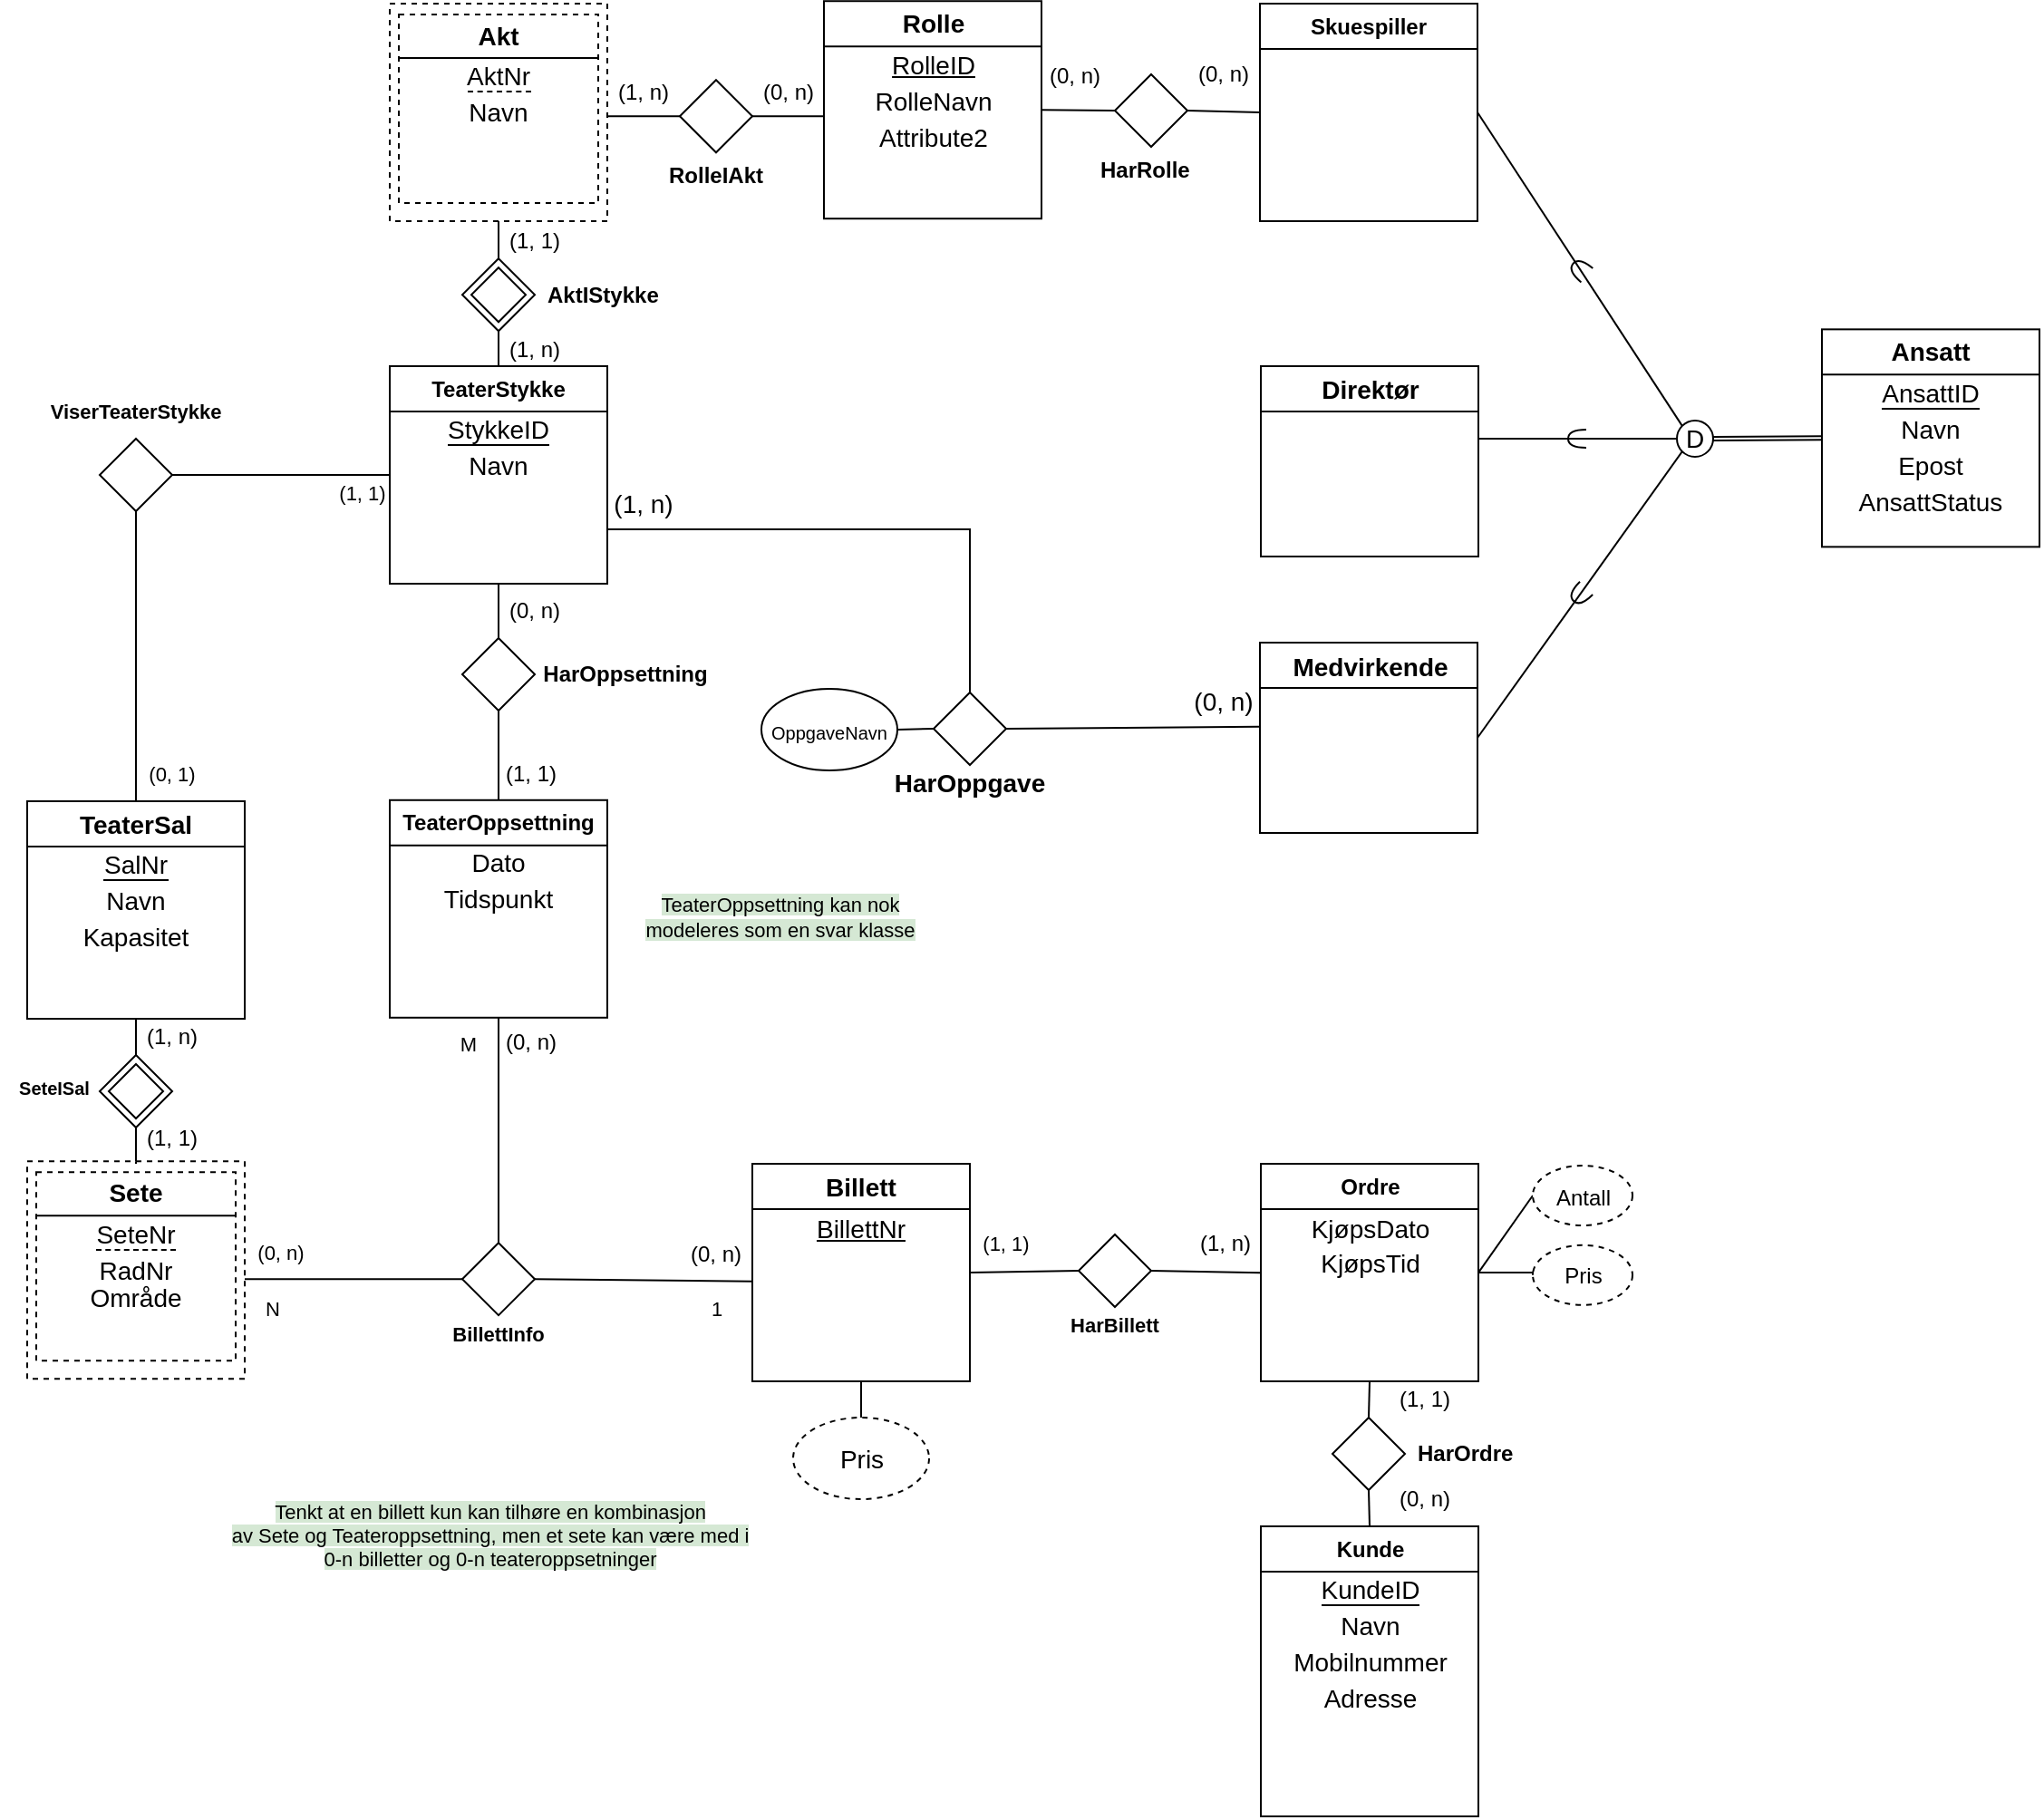 <mxfile version="20.8.16" type="device"><diagram name="Page-1" id="V86Mr48ADP10sbNp-BZf"><mxGraphModel dx="1865" dy="2389" grid="1" gridSize="10" guides="1" tooltips="1" connect="1" arrows="1" fold="1" page="1" pageScale="1" pageWidth="827" pageHeight="1169" math="0" shadow="0"><root><mxCell id="0"/><mxCell id="1" parent="0"/><mxCell id="g-0kv6-JJsEwYfUUyXpj-2" value="" style="rounded=0;whiteSpace=wrap;html=1;fontSize=14;strokeColor=default;strokeWidth=1;" parent="1" vertex="1"><mxGeometry x="160" y="40.0" width="120" height="120" as="geometry"/></mxCell><mxCell id="g-0kv6-JJsEwYfUUyXpj-3" value="&lt;b&gt;&lt;font style=&quot;font-size: 14px;&quot;&gt;TeaterSal&lt;/font&gt;&lt;/b&gt;" style="text;strokeColor=none;align=center;fillColor=none;html=1;verticalAlign=middle;whiteSpace=wrap;rounded=0;strokeWidth=1;" parent="1" vertex="1"><mxGeometry x="160" y="40.0" width="120" height="25" as="geometry"/></mxCell><mxCell id="g-0kv6-JJsEwYfUUyXpj-4" style="edgeStyle=none;html=1;exitX=0;exitY=0;exitDx=0;exitDy=0;entryX=1;entryY=0;entryDx=0;entryDy=0;endArrow=none;endFill=0;rounded=0;" parent="1" edge="1"><mxGeometry relative="1" as="geometry"><mxPoint x="160" y="65.0" as="sourcePoint"/><mxPoint x="280" y="65.0" as="targetPoint"/></mxGeometry></mxCell><mxCell id="g-0kv6-JJsEwYfUUyXpj-99" style="edgeStyle=segmentEdgeStyle;shape=connector;curved=0;rounded=0;orthogonalLoop=1;jettySize=auto;html=1;exitX=0.5;exitY=1;exitDx=0;exitDy=0;entryX=0.5;entryY=0;entryDx=0;entryDy=0;labelBackgroundColor=default;strokeColor=default;fontFamily=Helvetica;fontSize=10;fontColor=default;endArrow=none;endFill=0;startSize=8;endSize=8;elbow=vertical;" parent="1" source="g-0kv6-JJsEwYfUUyXpj-2" target="g-0kv6-JJsEwYfUUyXpj-88" edge="1"><mxGeometry relative="1" as="geometry"><mxPoint x="320" y="98.59" as="targetPoint"/></mxGeometry></mxCell><mxCell id="g-0kv6-JJsEwYfUUyXpj-5" value="&lt;font style=&quot;font-size: 14px;&quot;&gt;Navn&lt;/font&gt;" style="text;strokeColor=none;align=center;fillColor=none;html=1;verticalAlign=middle;whiteSpace=wrap;rounded=0;strokeWidth=1;fontStyle=0" parent="1" vertex="1"><mxGeometry x="160" y="85.0" width="120" height="20" as="geometry"/></mxCell><mxCell id="g-0kv6-JJsEwYfUUyXpj-6" value="&lt;font style=&quot;font-size: 14px;&quot;&gt;Kapasitet&lt;/font&gt;" style="text;strokeColor=none;align=center;fillColor=none;html=1;verticalAlign=middle;whiteSpace=wrap;rounded=0;strokeWidth=1;fontStyle=0" parent="1" vertex="1"><mxGeometry x="160" y="105.0" width="120" height="20" as="geometry"/></mxCell><mxCell id="g-0kv6-JJsEwYfUUyXpj-12" value="&lt;span style=&quot;border-bottom: 1px solid black&quot;&gt;&lt;font style=&quot;font-size: 14px;&quot;&gt;SalNr&lt;/font&gt;&lt;/span&gt;" style="text;strokeColor=none;align=center;fillColor=none;html=1;verticalAlign=middle;whiteSpace=wrap;rounded=0;strokeWidth=1;labelPosition=center;verticalLabelPosition=middle;" parent="1" vertex="1"><mxGeometry x="160" y="65.0" width="120" height="20" as="geometry"/></mxCell><mxCell id="g-0kv6-JJsEwYfUUyXpj-13" value="" style="rounded=0;whiteSpace=wrap;html=1;fontSize=14;strokeColor=default;strokeWidth=1;" parent="1" vertex="1"><mxGeometry x="360" y="-200" width="120" height="120" as="geometry"/></mxCell><mxCell id="g-0kv6-JJsEwYfUUyXpj-158" style="edgeStyle=segmentEdgeStyle;shape=connector;curved=0;rounded=0;orthogonalLoop=1;jettySize=auto;html=1;exitX=0.5;exitY=0;exitDx=0;exitDy=0;entryX=0.5;entryY=1;entryDx=0;entryDy=0;labelBackgroundColor=default;strokeColor=default;fontFamily=Helvetica;fontSize=12;fontColor=default;endArrow=none;endFill=0;startSize=8;endSize=8;elbow=vertical;" parent="1" source="g-0kv6-JJsEwYfUUyXpj-14" target="g-0kv6-JJsEwYfUUyXpj-155" edge="1"><mxGeometry relative="1" as="geometry"/></mxCell><mxCell id="g-0kv6-JJsEwYfUUyXpj-14" value="&lt;b style=&quot;&quot;&gt;&lt;font style=&quot;font-size: 12px;&quot;&gt;TeaterStykke&lt;/font&gt;&lt;/b&gt;" style="text;strokeColor=none;align=center;fillColor=none;html=1;verticalAlign=middle;whiteSpace=wrap;rounded=0;strokeWidth=1;" parent="1" vertex="1"><mxGeometry x="360" y="-200" width="120" height="25" as="geometry"/></mxCell><mxCell id="g-0kv6-JJsEwYfUUyXpj-15" style="edgeStyle=none;html=1;exitX=0;exitY=0;exitDx=0;exitDy=0;entryX=1;entryY=0;entryDx=0;entryDy=0;endArrow=none;endFill=0;rounded=0;" parent="1" edge="1"><mxGeometry relative="1" as="geometry"><mxPoint x="360" y="-175" as="sourcePoint"/><mxPoint x="480" y="-175" as="targetPoint"/></mxGeometry></mxCell><mxCell id="g-0kv6-JJsEwYfUUyXpj-16" value="&lt;font style=&quot;font-size: 14px;&quot;&gt;Navn&lt;/font&gt;" style="text;strokeColor=none;align=center;fillColor=none;html=1;verticalAlign=middle;whiteSpace=wrap;rounded=0;strokeWidth=1;fontStyle=0" parent="1" vertex="1"><mxGeometry x="360" y="-155" width="120" height="20" as="geometry"/></mxCell><mxCell id="g-0kv6-JJsEwYfUUyXpj-20" value="&lt;span style=&quot;border-bottom: 1px solid black&quot;&gt;&lt;font style=&quot;font-size: 14px;&quot;&gt;StykkeID&lt;/font&gt;&lt;/span&gt;" style="text;strokeColor=none;align=center;fillColor=none;html=1;verticalAlign=middle;whiteSpace=wrap;rounded=0;strokeWidth=1;labelPosition=center;verticalLabelPosition=middle;" parent="1" vertex="1"><mxGeometry x="360" y="-175" width="120" height="20" as="geometry"/></mxCell><mxCell id="g-0kv6-JJsEwYfUUyXpj-22" style="edgeStyle=orthogonalEdgeStyle;rounded=0;orthogonalLoop=1;jettySize=auto;html=1;exitX=0.5;exitY=1;exitDx=0;exitDy=0;" parent="1" edge="1"><mxGeometry relative="1" as="geometry"><mxPoint x="395" y="159.39" as="sourcePoint"/><mxPoint x="395" y="159.39" as="targetPoint"/></mxGeometry></mxCell><mxCell id="g-0kv6-JJsEwYfUUyXpj-28" style="edgeStyle=orthogonalEdgeStyle;rounded=0;orthogonalLoop=1;jettySize=auto;html=1;exitX=0.5;exitY=1;exitDx=0;exitDy=0;" parent="1" edge="1"><mxGeometry relative="1" as="geometry"><mxPoint x="420" y="159.98" as="sourcePoint"/><mxPoint x="420" y="159.98" as="targetPoint"/></mxGeometry></mxCell><mxCell id="g-0kv6-JJsEwYfUUyXpj-29" value="" style="rounded=0;whiteSpace=wrap;html=1;fontSize=14;strokeColor=default;strokeWidth=1;dashed=1;" parent="1" vertex="1"><mxGeometry x="160" y="238.59" width="120" height="120" as="geometry"/></mxCell><mxCell id="g-0kv6-JJsEwYfUUyXpj-30" value="" style="rounded=0;whiteSpace=wrap;html=1;fontSize=14;strokeColor=default;strokeWidth=1;dashed=1;" parent="1" vertex="1"><mxGeometry x="165" y="244.59" width="110" height="104" as="geometry"/></mxCell><mxCell id="g-0kv6-JJsEwYfUUyXpj-31" value="&lt;span style=&quot;font-size: 14px;&quot;&gt;&lt;b&gt;Sete&lt;/b&gt;&lt;/span&gt;" style="text;strokeColor=none;align=center;fillColor=none;html=1;verticalAlign=middle;whiteSpace=wrap;rounded=0;strokeWidth=1;" parent="1" vertex="1"><mxGeometry x="165" y="243.59" width="110" height="25" as="geometry"/></mxCell><mxCell id="g-0kv6-JJsEwYfUUyXpj-32" value="&lt;span style=&quot;font-size: 14px;&quot;&gt;RadNr&lt;/span&gt;" style="text;strokeColor=none;align=center;fillColor=none;html=1;verticalAlign=middle;whiteSpace=wrap;rounded=0;strokeWidth=1;" parent="1" vertex="1"><mxGeometry x="165" y="288.59" width="110" height="20" as="geometry"/></mxCell><mxCell id="g-0kv6-JJsEwYfUUyXpj-33" value="&lt;span style=&quot;border-color: var(--border-color); font-size: 14px;&quot;&gt;Område&lt;/span&gt;" style="text;strokeColor=none;align=center;fillColor=none;html=1;verticalAlign=middle;whiteSpace=wrap;rounded=0;strokeWidth=1;" parent="1" vertex="1"><mxGeometry x="165" y="308.59" width="110" height="10" as="geometry"/></mxCell><mxCell id="g-0kv6-JJsEwYfUUyXpj-34" style="edgeStyle=none;html=1;exitX=0;exitY=0;exitDx=0;exitDy=0;entryX=1;entryY=0;entryDx=0;entryDy=0;endArrow=none;endFill=0;rounded=0;" parent="1" edge="1"><mxGeometry relative="1" as="geometry"><mxPoint x="165" y="268.59" as="sourcePoint"/><mxPoint x="275" y="268.59" as="targetPoint"/></mxGeometry></mxCell><mxCell id="g-0kv6-JJsEwYfUUyXpj-44" value="&lt;span style=&quot;border-bottom: 1px dashed black&quot;&gt;&lt;font style=&quot;font-size: 14px;&quot;&gt;SeteNr&lt;/font&gt;&lt;/span&gt;" style="text;strokeColor=none;align=center;fillColor=none;html=1;verticalAlign=middle;whiteSpace=wrap;rounded=0;strokeWidth=1;" parent="1" vertex="1"><mxGeometry x="165" y="268.59" width="110" height="20" as="geometry"/></mxCell><mxCell id="g-0kv6-JJsEwYfUUyXpj-51" value="" style="rounded=0;whiteSpace=wrap;html=1;fontSize=14;strokeColor=default;strokeWidth=1;" parent="1" vertex="1"><mxGeometry x="360" y="39.39" width="120" height="120" as="geometry"/></mxCell><mxCell id="g-0kv6-JJsEwYfUUyXpj-52" value="&lt;b&gt;&lt;font style=&quot;font-size: 12px;&quot;&gt;TeaterOppsettning&lt;/font&gt;&lt;/b&gt;" style="text;strokeColor=none;align=center;fillColor=none;html=1;verticalAlign=middle;whiteSpace=wrap;rounded=0;strokeWidth=1;" parent="1" vertex="1"><mxGeometry x="360" y="39.39" width="120" height="25" as="geometry"/></mxCell><mxCell id="g-0kv6-JJsEwYfUUyXpj-53" style="edgeStyle=none;html=1;exitX=0;exitY=0;exitDx=0;exitDy=0;entryX=1;entryY=0;entryDx=0;entryDy=0;endArrow=none;endFill=0;rounded=0;" parent="1" edge="1"><mxGeometry relative="1" as="geometry"><mxPoint x="360" y="64.39" as="sourcePoint"/><mxPoint x="480.0" y="64.39" as="targetPoint"/></mxGeometry></mxCell><mxCell id="g-0kv6-JJsEwYfUUyXpj-54" value="&lt;font style=&quot;font-size: 14px;&quot;&gt;Dato&lt;/font&gt;" style="text;strokeColor=none;align=center;fillColor=none;html=1;verticalAlign=middle;whiteSpace=wrap;rounded=0;strokeWidth=1;fontStyle=0" parent="1" vertex="1"><mxGeometry x="360" y="64.39" width="120" height="20" as="geometry"/></mxCell><mxCell id="g-0kv6-JJsEwYfUUyXpj-66" value="&lt;font style=&quot;font-size: 14px;&quot;&gt;Tidspunkt&lt;/font&gt;" style="text;strokeColor=none;align=center;fillColor=none;html=1;verticalAlign=middle;whiteSpace=wrap;rounded=0;strokeWidth=1;fontStyle=0" parent="1" vertex="1"><mxGeometry x="360" y="84.39" width="120" height="20" as="geometry"/></mxCell><mxCell id="g-0kv6-JJsEwYfUUyXpj-67" value="" style="rounded=0;whiteSpace=wrap;html=1;fontSize=14;strokeColor=default;strokeWidth=1;" parent="1" vertex="1"><mxGeometry x="840.5" y="440" width="120" height="160" as="geometry"/></mxCell><mxCell id="g-0kv6-JJsEwYfUUyXpj-68" value="&lt;b style=&quot;&quot;&gt;&lt;font style=&quot;font-size: 12px;&quot;&gt;Kunde&lt;/font&gt;&lt;/b&gt;" style="text;strokeColor=none;align=center;fillColor=none;html=1;verticalAlign=middle;whiteSpace=wrap;rounded=0;strokeWidth=1;fontSize=12;" parent="1" vertex="1"><mxGeometry x="840.5" y="440" width="120" height="25" as="geometry"/></mxCell><mxCell id="g-0kv6-JJsEwYfUUyXpj-69" style="edgeStyle=none;html=1;exitX=0;exitY=0;exitDx=0;exitDy=0;entryX=1;entryY=0;entryDx=0;entryDy=0;endArrow=none;endFill=0;rounded=0;fontSize=12;" parent="1" edge="1"><mxGeometry relative="1" as="geometry"><mxPoint x="840.5" y="465" as="sourcePoint"/><mxPoint x="960.5" y="465" as="targetPoint"/></mxGeometry></mxCell><mxCell id="g-0kv6-JJsEwYfUUyXpj-70" value="&lt;font style=&quot;font-size: 14px;&quot;&gt;Navn&lt;/font&gt;" style="text;strokeColor=none;align=center;fillColor=none;html=1;verticalAlign=middle;whiteSpace=wrap;rounded=0;strokeWidth=1;fontStyle=0;fontSize=12;" parent="1" vertex="1"><mxGeometry x="840.5" y="485" width="120" height="20" as="geometry"/></mxCell><mxCell id="g-0kv6-JJsEwYfUUyXpj-73" value="&lt;span style=&quot;border-bottom: 1px solid black&quot;&gt;&lt;font style=&quot;font-size: 14px;&quot;&gt;KundeID&lt;/font&gt;&lt;/span&gt;" style="text;strokeColor=none;align=center;fillColor=none;html=1;verticalAlign=middle;whiteSpace=wrap;rounded=0;strokeWidth=1;labelPosition=center;verticalLabelPosition=middle;fontSize=12;" parent="1" vertex="1"><mxGeometry x="840.5" y="465" width="120" height="20" as="geometry"/></mxCell><mxCell id="g-0kv6-JJsEwYfUUyXpj-85" value="" style="edgeStyle=segmentEdgeStyle;endArrow=none;html=1;curved=0;rounded=0;endSize=8;startSize=8;endFill=0;fontSize=6;exitX=0.5;exitY=1;exitDx=0;exitDy=0;entryX=0.5;entryY=0;entryDx=0;entryDy=0;" parent="1" source="g-0kv6-JJsEwYfUUyXpj-51" target="teUamB5O_WIhJhMxRTp9-140" edge="1"><mxGeometry width="50" height="50" relative="1" as="geometry"><mxPoint x="420" y="220" as="sourcePoint"/><mxPoint x="420.0" y="241.41" as="targetPoint"/><Array as="points"/></mxGeometry></mxCell><mxCell id="g-0kv6-JJsEwYfUUyXpj-86" value="&lt;font style=&quot;font-size: 12px;&quot;&gt;Pris&lt;/font&gt;" style="ellipse;whiteSpace=wrap;html=1;fontSize=14;fontColor=#000000;aspect=fixed;dashed=1;" parent="1" vertex="1"><mxGeometry x="990.5" y="284.91" width="55" height="33" as="geometry"/></mxCell><mxCell id="g-0kv6-JJsEwYfUUyXpj-98" style="edgeStyle=segmentEdgeStyle;shape=connector;curved=0;rounded=0;orthogonalLoop=1;jettySize=auto;html=1;entryX=0.5;entryY=0;entryDx=0;entryDy=0;labelBackgroundColor=default;strokeColor=default;fontFamily=Helvetica;fontSize=10;fontColor=default;endArrow=none;endFill=0;startSize=8;endSize=8;elbow=vertical;" parent="1" target="g-0kv6-JJsEwYfUUyXpj-29" edge="1"><mxGeometry relative="1" as="geometry"><mxPoint x="220" y="240" as="sourcePoint"/></mxGeometry></mxCell><mxCell id="g-0kv6-JJsEwYfUUyXpj-88" value="" style="rhombus;whiteSpace=wrap;html=1;fontSize=14;strokeColor=default;" parent="1" vertex="1"><mxGeometry x="200.0" y="180.0" width="40" height="40" as="geometry"/></mxCell><mxCell id="g-0kv6-JJsEwYfUUyXpj-89" value="&lt;b&gt;SeteISal&lt;/b&gt;" style="text;strokeColor=none;align=center;fillColor=none;html=1;verticalAlign=middle;whiteSpace=wrap;rounded=0;fontSize=10;" parent="1" vertex="1"><mxGeometry x="145" y="188.0" width="60" height="20" as="geometry"/></mxCell><mxCell id="teUamB5O_WIhJhMxRTp9-160" value="" style="edgeStyle=none;shape=connector;rounded=0;orthogonalLoop=1;jettySize=auto;html=1;labelBackgroundColor=default;strokeColor=#000000;fontFamily=Helvetica;fontSize=11;fontColor=#000000;endArrow=none;endFill=0;" edge="1" parent="1" target="g-0kv6-JJsEwYfUUyXpj-29"><mxGeometry relative="1" as="geometry"><mxPoint x="220" y="220" as="sourcePoint"/></mxGeometry></mxCell><mxCell id="g-0kv6-JJsEwYfUUyXpj-90" value="" style="rhombus;whiteSpace=wrap;html=1;fontSize=14;strokeColor=default;" parent="1" vertex="1"><mxGeometry x="205" y="185.0" width="30" height="30" as="geometry"/></mxCell><mxCell id="g-0kv6-JJsEwYfUUyXpj-102" value="&lt;span style=&quot;font-size: 14px;&quot;&gt;Mobilnummer&lt;/span&gt;" style="text;strokeColor=none;align=center;fillColor=none;html=1;verticalAlign=middle;whiteSpace=wrap;rounded=0;strokeWidth=1;fontStyle=0;fontSize=12;" parent="1" vertex="1"><mxGeometry x="840.5" y="505" width="120" height="20" as="geometry"/></mxCell><mxCell id="g-0kv6-JJsEwYfUUyXpj-103" value="&lt;span style=&quot;font-size: 14px;&quot;&gt;Adresse&lt;/span&gt;" style="text;strokeColor=none;align=center;fillColor=none;html=1;verticalAlign=middle;whiteSpace=wrap;rounded=0;strokeWidth=1;fontStyle=0;fontSize=12;" parent="1" vertex="1"><mxGeometry x="840.5" y="525" width="120" height="20" as="geometry"/></mxCell><mxCell id="g-0kv6-JJsEwYfUUyXpj-118" style="edgeStyle=segmentEdgeStyle;shape=connector;curved=0;rounded=0;orthogonalLoop=1;jettySize=auto;html=1;exitX=1;exitY=0.5;exitDx=0;exitDy=0;entryX=0;entryY=0.5;entryDx=0;entryDy=0;labelBackgroundColor=default;strokeColor=default;fontFamily=Helvetica;fontSize=12;fontColor=default;endArrow=none;endFill=0;startSize=8;endSize=8;elbow=vertical;" parent="1" source="g-0kv6-JJsEwYfUUyXpj-110" target="g-0kv6-JJsEwYfUUyXpj-86" edge="1"><mxGeometry relative="1" as="geometry"/></mxCell><mxCell id="g-0kv6-JJsEwYfUUyXpj-110" value="" style="rounded=0;whiteSpace=wrap;html=1;fontSize=14;strokeColor=default;strokeWidth=1;" parent="1" vertex="1"><mxGeometry x="840.5" y="240" width="120" height="120" as="geometry"/></mxCell><mxCell id="g-0kv6-JJsEwYfUUyXpj-111" value="&lt;b&gt;Ordre&lt;/b&gt;" style="text;strokeColor=none;align=center;fillColor=none;html=1;verticalAlign=middle;whiteSpace=wrap;rounded=0;strokeWidth=1;fontSize=12;" parent="1" vertex="1"><mxGeometry x="840.5" y="240" width="120" height="25" as="geometry"/></mxCell><mxCell id="g-0kv6-JJsEwYfUUyXpj-112" style="edgeStyle=none;html=1;exitX=0;exitY=0;exitDx=0;exitDy=0;entryX=1;entryY=0;entryDx=0;entryDy=0;endArrow=none;endFill=0;rounded=0;fontSize=12;" parent="1" edge="1"><mxGeometry relative="1" as="geometry"><mxPoint x="840.5" y="265" as="sourcePoint"/><mxPoint x="960.5" y="265" as="targetPoint"/></mxGeometry></mxCell><mxCell id="g-0kv6-JJsEwYfUUyXpj-119" value="&lt;span style=&quot;font-size: 14px;&quot;&gt;KjøpsDato&lt;/span&gt;" style="text;strokeColor=none;align=center;fillColor=none;html=1;verticalAlign=middle;whiteSpace=wrap;rounded=0;strokeWidth=1;fontStyle=0;fontSize=12;" parent="1" vertex="1"><mxGeometry x="840.5" y="266.41" width="120" height="20" as="geometry"/></mxCell><mxCell id="g-0kv6-JJsEwYfUUyXpj-205" style="shape=connector;rounded=0;orthogonalLoop=1;jettySize=auto;html=1;exitX=1;exitY=0.75;exitDx=0;exitDy=0;entryX=0;entryY=0.5;entryDx=0;entryDy=0;labelBackgroundColor=default;strokeColor=default;fontFamily=Helvetica;fontSize=12;fontColor=default;endArrow=none;endFill=0;startSize=8;endSize=8;elbow=vertical;" parent="1" source="g-0kv6-JJsEwYfUUyXpj-120" target="g-0kv6-JJsEwYfUUyXpj-204" edge="1"><mxGeometry relative="1" as="geometry"/></mxCell><mxCell id="g-0kv6-JJsEwYfUUyXpj-120" value="&lt;span style=&quot;font-size: 14px;&quot;&gt;KjøpsTid&lt;/span&gt;" style="text;strokeColor=none;align=center;fillColor=none;html=1;verticalAlign=middle;whiteSpace=wrap;rounded=0;strokeWidth=1;fontStyle=0;fontSize=12;" parent="1" vertex="1"><mxGeometry x="840.5" y="285.09" width="120" height="20" as="geometry"/></mxCell><mxCell id="g-0kv6-JJsEwYfUUyXpj-121" style="edgeStyle=segmentEdgeStyle;shape=connector;curved=0;rounded=0;orthogonalLoop=1;jettySize=auto;html=1;exitX=0.5;exitY=1;exitDx=0;exitDy=0;labelBackgroundColor=default;strokeColor=default;fontFamily=Helvetica;fontSize=12;fontColor=default;endArrow=none;endFill=0;startSize=8;endSize=8;elbow=vertical;" parent="1" source="g-0kv6-JJsEwYfUUyXpj-110" target="g-0kv6-JJsEwYfUUyXpj-110" edge="1"><mxGeometry relative="1" as="geometry"/></mxCell><mxCell id="g-0kv6-JJsEwYfUUyXpj-123" style="edgeStyle=segmentEdgeStyle;shape=connector;curved=0;rounded=0;orthogonalLoop=1;jettySize=auto;html=1;exitX=0.5;exitY=1;exitDx=0;exitDy=0;labelBackgroundColor=default;strokeColor=default;fontFamily=Helvetica;fontSize=12;fontColor=default;endArrow=none;endFill=0;startSize=8;endSize=8;elbow=vertical;" parent="1" source="g-0kv6-JJsEwYfUUyXpj-110" target="g-0kv6-JJsEwYfUUyXpj-110" edge="1"><mxGeometry relative="1" as="geometry"/></mxCell><mxCell id="g-0kv6-JJsEwYfUUyXpj-124" value="" style="rounded=0;whiteSpace=wrap;html=1;fontSize=14;strokeColor=default;strokeWidth=1;" parent="1" vertex="1"><mxGeometry x="840" y="-400" width="120" height="120" as="geometry"/></mxCell><mxCell id="g-0kv6-JJsEwYfUUyXpj-125" value="&lt;b&gt;Skuespiller&lt;/b&gt;" style="text;strokeColor=none;align=center;fillColor=none;html=1;verticalAlign=middle;whiteSpace=wrap;rounded=0;strokeWidth=1;" parent="1" vertex="1"><mxGeometry x="840" y="-400" width="120" height="25" as="geometry"/></mxCell><mxCell id="g-0kv6-JJsEwYfUUyXpj-126" style="edgeStyle=none;html=1;exitX=0;exitY=0;exitDx=0;exitDy=0;entryX=1;entryY=0;entryDx=0;entryDy=0;endArrow=none;endFill=0;rounded=0;" parent="1" edge="1"><mxGeometry relative="1" as="geometry"><mxPoint x="840.0" y="-375" as="sourcePoint"/><mxPoint x="960" y="-375" as="targetPoint"/></mxGeometry></mxCell><mxCell id="g-0kv6-JJsEwYfUUyXpj-129" value="" style="rounded=0;whiteSpace=wrap;html=1;fontSize=14;strokeColor=default;strokeWidth=1;fontFamily=Helvetica;fontColor=default;" parent="1" vertex="1"><mxGeometry x="599.5" y="-401.39" width="120" height="120" as="geometry"/></mxCell><mxCell id="g-0kv6-JJsEwYfUUyXpj-130" value="&lt;b&gt;&lt;font style=&quot;font-size: 14px;&quot;&gt;Rolle&lt;/font&gt;&lt;/b&gt;" style="text;strokeColor=none;align=center;fillColor=none;html=1;verticalAlign=middle;whiteSpace=wrap;rounded=0;strokeWidth=1;fontSize=12;fontFamily=Helvetica;fontColor=default;" parent="1" vertex="1"><mxGeometry x="599.5" y="-401.39" width="120" height="25" as="geometry"/></mxCell><mxCell id="g-0kv6-JJsEwYfUUyXpj-131" style="edgeStyle=none;html=1;exitX=0;exitY=0;exitDx=0;exitDy=0;entryX=1;entryY=0;entryDx=0;entryDy=0;endArrow=none;endFill=0;rounded=0;labelBackgroundColor=default;strokeColor=default;fontFamily=Helvetica;fontSize=12;fontColor=default;startSize=8;endSize=8;shape=connector;curved=0;elbow=vertical;" parent="1" edge="1"><mxGeometry relative="1" as="geometry"><mxPoint x="599.5" y="-376.39" as="sourcePoint"/><mxPoint x="719.5" y="-376.39" as="targetPoint"/></mxGeometry></mxCell><mxCell id="g-0kv6-JJsEwYfUUyXpj-132" value="&lt;span style=&quot;font-size: 14px;&quot;&gt;RolleNavn&lt;/span&gt;" style="text;strokeColor=none;align=center;fillColor=none;html=1;verticalAlign=middle;whiteSpace=wrap;rounded=0;strokeWidth=1;fontStyle=0;fontSize=12;fontFamily=Helvetica;fontColor=default;" parent="1" vertex="1"><mxGeometry x="599.5" y="-356.39" width="120" height="20" as="geometry"/></mxCell><mxCell id="g-0kv6-JJsEwYfUUyXpj-133" value="&lt;font style=&quot;font-size: 14px;&quot;&gt;Attribute2&lt;/font&gt;" style="text;strokeColor=none;align=center;fillColor=none;html=1;verticalAlign=middle;whiteSpace=wrap;rounded=0;strokeWidth=1;fontStyle=0;fontSize=12;fontFamily=Helvetica;fontColor=default;" parent="1" vertex="1"><mxGeometry x="599.5" y="-336.39" width="120" height="20" as="geometry"/></mxCell><mxCell id="g-0kv6-JJsEwYfUUyXpj-135" value="&lt;span style=&quot;font-size: 14px;&quot;&gt;&lt;u&gt;RolleID&lt;/u&gt;&lt;/span&gt;" style="text;strokeColor=none;align=center;fillColor=none;html=1;verticalAlign=middle;whiteSpace=wrap;rounded=0;strokeWidth=1;labelPosition=center;verticalLabelPosition=middle;fontSize=12;fontFamily=Helvetica;fontColor=default;" parent="1" vertex="1"><mxGeometry x="599.5" y="-376.39" width="120" height="20" as="geometry"/></mxCell><mxCell id="g-0kv6-JJsEwYfUUyXpj-162" style="edgeStyle=segmentEdgeStyle;shape=connector;curved=0;rounded=0;orthogonalLoop=1;jettySize=auto;html=1;exitX=0.5;exitY=1;exitDx=0;exitDy=0;entryX=0.5;entryY=0;entryDx=0;entryDy=0;labelBackgroundColor=default;strokeColor=default;fontFamily=Helvetica;fontSize=12;fontColor=default;endArrow=none;endFill=0;startSize=8;endSize=8;elbow=vertical;" parent="1" source="g-0kv6-JJsEwYfUUyXpj-147" target="g-0kv6-JJsEwYfUUyXpj-155" edge="1"><mxGeometry relative="1" as="geometry"/></mxCell><mxCell id="g-0kv6-JJsEwYfUUyXpj-147" value="" style="rounded=0;whiteSpace=wrap;html=1;fontSize=14;strokeColor=default;strokeWidth=1;dashed=1;" parent="1" vertex="1"><mxGeometry x="360" y="-400" width="120" height="120" as="geometry"/></mxCell><mxCell id="g-0kv6-JJsEwYfUUyXpj-148" value="" style="rounded=0;whiteSpace=wrap;html=1;fontSize=14;strokeColor=default;strokeWidth=1;dashed=1;" parent="1" vertex="1"><mxGeometry x="365" y="-394" width="110" height="104" as="geometry"/></mxCell><mxCell id="g-0kv6-JJsEwYfUUyXpj-149" value="&lt;span style=&quot;font-size: 14px;&quot;&gt;&lt;b&gt;Akt&lt;/b&gt;&lt;/span&gt;" style="text;strokeColor=none;align=center;fillColor=none;html=1;verticalAlign=middle;whiteSpace=wrap;rounded=0;strokeWidth=1;" parent="1" vertex="1"><mxGeometry x="365" y="-395" width="110" height="25" as="geometry"/></mxCell><mxCell id="g-0kv6-JJsEwYfUUyXpj-151" value="&lt;span style=&quot;font-size: 14px;&quot;&gt;Navn&lt;/span&gt;" style="text;strokeColor=none;align=center;fillColor=none;html=1;verticalAlign=middle;whiteSpace=wrap;rounded=0;strokeWidth=1;" parent="1" vertex="1"><mxGeometry x="365" y="-350" width="110" height="20" as="geometry"/></mxCell><mxCell id="g-0kv6-JJsEwYfUUyXpj-152" style="edgeStyle=none;html=1;exitX=0;exitY=0;exitDx=0;exitDy=0;entryX=1;entryY=0;entryDx=0;entryDy=0;endArrow=none;endFill=0;rounded=0;" parent="1" edge="1"><mxGeometry relative="1" as="geometry"><mxPoint x="365.0" y="-370" as="sourcePoint"/><mxPoint x="475" y="-370" as="targetPoint"/></mxGeometry></mxCell><mxCell id="g-0kv6-JJsEwYfUUyXpj-153" value="&lt;span style=&quot;border-bottom: 1px dashed black&quot;&gt;&lt;font style=&quot;font-size: 14px;&quot;&gt;AktNr&lt;/font&gt;&lt;/span&gt;" style="text;strokeColor=none;align=center;fillColor=none;html=1;verticalAlign=middle;whiteSpace=wrap;rounded=0;strokeWidth=1;" parent="1" vertex="1"><mxGeometry x="365" y="-370" width="110" height="20" as="geometry"/></mxCell><mxCell id="g-0kv6-JJsEwYfUUyXpj-155" value="" style="rhombus;whiteSpace=wrap;html=1;fontSize=14;strokeColor=default;fontFamily=Helvetica;fontColor=default;" parent="1" vertex="1"><mxGeometry x="400.0" y="-259.39" width="40" height="40" as="geometry"/></mxCell><mxCell id="g-0kv6-JJsEwYfUUyXpj-156" value="&lt;div style=&quot;text-align: center;&quot;&gt;&lt;span style=&quot;background-color: initial;&quot;&gt;&lt;b&gt;AktIStykke&lt;/b&gt;&lt;/span&gt;&lt;/div&gt;" style="text;strokeColor=none;align=left;fillColor=none;html=1;verticalAlign=middle;whiteSpace=wrap;rounded=0;fontSize=12;fontFamily=Helvetica;fontColor=default;" parent="1" vertex="1"><mxGeometry x="445" y="-249.39" width="60" height="20" as="geometry"/></mxCell><mxCell id="g-0kv6-JJsEwYfUUyXpj-157" value="" style="rhombus;whiteSpace=wrap;html=1;fontSize=14;strokeColor=default;fontFamily=Helvetica;fontColor=default;" parent="1" vertex="1"><mxGeometry x="405" y="-254.39" width="30" height="30" as="geometry"/></mxCell><mxCell id="g-0kv6-JJsEwYfUUyXpj-173" style="edgeStyle=segmentEdgeStyle;shape=connector;curved=0;rounded=0;orthogonalLoop=1;jettySize=auto;html=1;exitX=1;exitY=0.5;exitDx=0;exitDy=0;labelBackgroundColor=default;strokeColor=default;fontFamily=Helvetica;fontSize=12;fontColor=default;endArrow=none;endFill=0;startSize=8;endSize=8;elbow=vertical;" parent="1" source="g-0kv6-JJsEwYfUUyXpj-170" edge="1"><mxGeometry relative="1" as="geometry"><mxPoint x="600" y="-338" as="targetPoint"/></mxGeometry></mxCell><mxCell id="g-0kv6-JJsEwYfUUyXpj-188" style="edgeStyle=segmentEdgeStyle;shape=connector;curved=0;rounded=0;orthogonalLoop=1;jettySize=auto;html=1;exitX=1;exitY=0.5;exitDx=0;exitDy=0;entryX=1;entryY=0.5;entryDx=0;entryDy=0;labelBackgroundColor=default;strokeColor=default;fontFamily=Helvetica;fontSize=12;fontColor=default;endArrow=none;endFill=0;startSize=8;endSize=8;elbow=vertical;" parent="1" source="g-0kv6-JJsEwYfUUyXpj-170" target="g-0kv6-JJsEwYfUUyXpj-147" edge="1"><mxGeometry relative="1" as="geometry"/></mxCell><mxCell id="g-0kv6-JJsEwYfUUyXpj-170" value="" style="rhombus;whiteSpace=wrap;html=1;fontSize=14;strokeColor=default;fontFamily=Helvetica;fontColor=default;" parent="1" vertex="1"><mxGeometry x="520.0" y="-357.89" width="40" height="40" as="geometry"/></mxCell><mxCell id="g-0kv6-JJsEwYfUUyXpj-171" value="&lt;b&gt;RolleIAkt&lt;/b&gt;" style="text;strokeColor=none;align=center;fillColor=none;html=1;verticalAlign=middle;whiteSpace=wrap;rounded=0;fontSize=12;fontFamily=Helvetica;fontColor=default;" parent="1" vertex="1"><mxGeometry x="510" y="-314.89" width="60" height="20" as="geometry"/></mxCell><mxCell id="teUamB5O_WIhJhMxRTp9-4" style="edgeStyle=none;shape=connector;rounded=0;orthogonalLoop=1;jettySize=auto;html=1;exitX=0.5;exitY=1;exitDx=0;exitDy=0;entryX=0.5;entryY=0;entryDx=0;entryDy=0;labelBackgroundColor=default;strokeColor=#000000;fontFamily=Helvetica;fontSize=14;fontColor=#000000;endArrow=none;endFill=0;" edge="1" parent="1" source="g-0kv6-JJsEwYfUUyXpj-178" target="g-0kv6-JJsEwYfUUyXpj-52"><mxGeometry relative="1" as="geometry"/></mxCell><mxCell id="g-0kv6-JJsEwYfUUyXpj-178" value="" style="rhombus;whiteSpace=wrap;html=1;fontSize=14;strokeColor=default;fontFamily=Helvetica;fontColor=default;" parent="1" vertex="1"><mxGeometry x="400.0" y="-50.0" width="40" height="40" as="geometry"/></mxCell><mxCell id="g-0kv6-JJsEwYfUUyXpj-179" value="&lt;b&gt;HarOppsettning&lt;/b&gt;" style="text;strokeColor=none;align=center;fillColor=none;html=1;verticalAlign=middle;whiteSpace=wrap;rounded=0;fontSize=12;fontFamily=Helvetica;fontColor=default;" parent="1" vertex="1"><mxGeometry x="460" y="-40.0" width="60" height="20" as="geometry"/></mxCell><mxCell id="teUamB5O_WIhJhMxRTp9-50" style="edgeStyle=none;shape=connector;rounded=0;orthogonalLoop=1;jettySize=auto;html=1;exitX=0;exitY=0.5;exitDx=0;exitDy=0;entryX=1;entryY=0.5;entryDx=0;entryDy=0;labelBackgroundColor=default;strokeColor=#000000;fontFamily=Helvetica;fontSize=14;fontColor=#000000;endArrow=none;endFill=0;" edge="1" parent="1" source="g-0kv6-JJsEwYfUUyXpj-182" target="g-0kv6-JJsEwYfUUyXpj-129"><mxGeometry relative="1" as="geometry"/></mxCell><mxCell id="teUamB5O_WIhJhMxRTp9-51" style="edgeStyle=none;shape=connector;rounded=0;orthogonalLoop=1;jettySize=auto;html=1;exitX=1;exitY=0.5;exitDx=0;exitDy=0;entryX=0;entryY=0.75;entryDx=0;entryDy=0;labelBackgroundColor=default;strokeColor=#000000;fontFamily=Helvetica;fontSize=14;fontColor=#000000;endArrow=none;endFill=0;" edge="1" parent="1" source="g-0kv6-JJsEwYfUUyXpj-182"><mxGeometry relative="1" as="geometry"><mxPoint x="840" y="-340" as="targetPoint"/></mxGeometry></mxCell><mxCell id="g-0kv6-JJsEwYfUUyXpj-182" value="" style="rhombus;whiteSpace=wrap;html=1;fontSize=14;strokeColor=default;fontFamily=Helvetica;fontColor=default;" parent="1" vertex="1"><mxGeometry x="760.0" y="-361" width="40" height="40" as="geometry"/></mxCell><mxCell id="g-0kv6-JJsEwYfUUyXpj-183" value="&lt;div style=&quot;text-align: center;&quot;&gt;&lt;b&gt;HarRolle&lt;/b&gt;&lt;/div&gt;" style="text;strokeColor=none;align=left;fillColor=none;html=1;verticalAlign=middle;whiteSpace=wrap;rounded=0;fontSize=12;fontFamily=Helvetica;fontColor=default;" parent="1" vertex="1"><mxGeometry x="750" y="-317.89" width="60" height="20" as="geometry"/></mxCell><mxCell id="g-0kv6-JJsEwYfUUyXpj-190" value="(0, n)" style="text;strokeColor=none;align=center;fillColor=none;html=1;verticalAlign=middle;whiteSpace=wrap;rounded=0;fontSize=12;fontFamily=Helvetica;fontColor=default;" parent="1" vertex="1"><mxGeometry x="800" y="-376.39" width="40" height="30" as="geometry"/></mxCell><mxCell id="g-0kv6-JJsEwYfUUyXpj-191" value="(0, n)" style="text;strokeColor=none;align=center;fillColor=none;html=1;verticalAlign=middle;whiteSpace=wrap;rounded=0;fontSize=12;fontFamily=Helvetica;fontColor=default;" parent="1" vertex="1"><mxGeometry x="717.5" y="-375" width="40" height="30" as="geometry"/></mxCell><mxCell id="g-0kv6-JJsEwYfUUyXpj-192" value="(0, n)" style="text;strokeColor=none;align=center;fillColor=none;html=1;verticalAlign=middle;whiteSpace=wrap;rounded=0;fontSize=12;fontFamily=Helvetica;fontColor=default;" parent="1" vertex="1"><mxGeometry x="560" y="-366.39" width="40" height="30" as="geometry"/></mxCell><mxCell id="g-0kv6-JJsEwYfUUyXpj-193" value="(1, n)" style="text;strokeColor=none;align=center;fillColor=none;html=1;verticalAlign=middle;whiteSpace=wrap;rounded=0;fontSize=12;fontFamily=Helvetica;fontColor=default;" parent="1" vertex="1"><mxGeometry x="480" y="-366.39" width="40" height="30" as="geometry"/></mxCell><mxCell id="g-0kv6-JJsEwYfUUyXpj-194" value="(1, n)" style="text;strokeColor=none;align=center;fillColor=none;html=1;verticalAlign=middle;whiteSpace=wrap;rounded=0;fontSize=12;fontFamily=Helvetica;fontColor=default;" parent="1" vertex="1"><mxGeometry x="420" y="-224.39" width="40" height="30" as="geometry"/></mxCell><mxCell id="g-0kv6-JJsEwYfUUyXpj-195" value="(1, 1)" style="text;strokeColor=none;align=center;fillColor=none;html=1;verticalAlign=middle;whiteSpace=wrap;rounded=0;fontSize=12;fontFamily=Helvetica;fontColor=default;" parent="1" vertex="1"><mxGeometry x="420" y="-284" width="40" height="30" as="geometry"/></mxCell><mxCell id="g-0kv6-JJsEwYfUUyXpj-196" value="(0, n)" style="text;strokeColor=none;align=center;fillColor=none;html=1;verticalAlign=middle;whiteSpace=wrap;rounded=0;fontSize=12;fontFamily=Helvetica;fontColor=default;" parent="1" vertex="1"><mxGeometry x="420" y="-80" width="40" height="30" as="geometry"/></mxCell><mxCell id="g-0kv6-JJsEwYfUUyXpj-197" value="(1, 1)" style="text;strokeColor=none;align=center;fillColor=none;html=1;verticalAlign=middle;whiteSpace=wrap;rounded=0;fontSize=12;fontFamily=Helvetica;fontColor=default;" parent="1" vertex="1"><mxGeometry x="418" y="10" width="40" height="30" as="geometry"/></mxCell><mxCell id="g-0kv6-JJsEwYfUUyXpj-198" value="(1, 1)" style="text;strokeColor=none;align=center;fillColor=none;html=1;verticalAlign=middle;whiteSpace=wrap;rounded=0;fontSize=12;fontFamily=Helvetica;fontColor=default;" parent="1" vertex="1"><mxGeometry x="220" y="211" width="40" height="30" as="geometry"/></mxCell><mxCell id="g-0kv6-JJsEwYfUUyXpj-199" value="(1, n)" style="text;strokeColor=none;align=center;fillColor=none;html=1;verticalAlign=middle;whiteSpace=wrap;rounded=0;fontSize=12;fontFamily=Helvetica;fontColor=default;" parent="1" vertex="1"><mxGeometry x="220" y="155" width="40" height="30" as="geometry"/></mxCell><mxCell id="teUamB5O_WIhJhMxRTp9-129" style="edgeStyle=none;shape=connector;rounded=0;orthogonalLoop=1;jettySize=auto;html=1;exitX=0;exitY=1;exitDx=0;exitDy=0;labelBackgroundColor=default;strokeColor=#000000;fontFamily=Helvetica;fontSize=10;fontColor=#000000;endArrow=none;endFill=0;entryX=0;entryY=0.5;entryDx=0;entryDy=0;" edge="1" parent="1" source="g-0kv6-JJsEwYfUUyXpj-200" target="teUamB5O_WIhJhMxRTp9-140"><mxGeometry relative="1" as="geometry"><mxPoint x="270" y="303" as="targetPoint"/></mxGeometry></mxCell><mxCell id="g-0kv6-JJsEwYfUUyXpj-200" value="&lt;font style=&quot;font-size: 11px;&quot;&gt;(0, n)&lt;/font&gt;" style="text;strokeColor=none;align=center;fillColor=none;html=1;verticalAlign=middle;whiteSpace=wrap;rounded=0;fontSize=12;fontFamily=Helvetica;fontColor=default;" parent="1" vertex="1"><mxGeometry x="280" y="273.59" width="40" height="30" as="geometry"/></mxCell><mxCell id="g-0kv6-JJsEwYfUUyXpj-201" value="(0, n)" style="text;strokeColor=none;align=center;fillColor=none;html=1;verticalAlign=middle;whiteSpace=wrap;rounded=0;fontSize=12;fontFamily=Helvetica;fontColor=default;" parent="1" vertex="1"><mxGeometry x="418" y="158" width="40" height="30" as="geometry"/></mxCell><mxCell id="g-0kv6-JJsEwYfUUyXpj-204" value="&lt;font style=&quot;font-size: 12px;&quot;&gt;Antall&lt;/font&gt;" style="ellipse;whiteSpace=wrap;html=1;fontSize=14;fontColor=#000000;aspect=fixed;dashed=1;" parent="1" vertex="1"><mxGeometry x="990.5" y="241.0" width="55" height="33" as="geometry"/></mxCell><mxCell id="g-0kv6-JJsEwYfUUyXpj-206" value="(1, 1)" style="text;strokeColor=none;align=center;fillColor=none;html=1;verticalAlign=middle;whiteSpace=wrap;rounded=0;fontSize=12;fontFamily=Helvetica;fontColor=default;" parent="1" vertex="1"><mxGeometry x="910.5" y="360" width="40" height="20" as="geometry"/></mxCell><mxCell id="g-0kv6-JJsEwYfUUyXpj-212" style="edgeStyle=none;shape=connector;curved=0;rounded=0;orthogonalLoop=1;jettySize=auto;html=1;exitX=0.5;exitY=0;exitDx=0;exitDy=0;entryX=0.5;entryY=1;entryDx=0;entryDy=0;labelBackgroundColor=default;strokeColor=default;fontFamily=Helvetica;fontSize=12;fontColor=default;endArrow=none;endFill=0;startSize=8;endSize=8;elbow=vertical;" parent="1" source="g-0kv6-JJsEwYfUUyXpj-208" target="g-0kv6-JJsEwYfUUyXpj-110" edge="1"><mxGeometry relative="1" as="geometry"/></mxCell><mxCell id="g-0kv6-JJsEwYfUUyXpj-213" style="edgeStyle=none;shape=connector;curved=0;rounded=0;orthogonalLoop=1;jettySize=auto;html=1;exitX=0.5;exitY=1;exitDx=0;exitDy=0;entryX=0.5;entryY=0;entryDx=0;entryDy=0;labelBackgroundColor=default;strokeColor=default;fontFamily=Helvetica;fontSize=12;fontColor=default;endArrow=none;endFill=0;startSize=8;endSize=8;elbow=vertical;" parent="1" source="g-0kv6-JJsEwYfUUyXpj-208" target="g-0kv6-JJsEwYfUUyXpj-68" edge="1"><mxGeometry relative="1" as="geometry"/></mxCell><mxCell id="g-0kv6-JJsEwYfUUyXpj-208" value="" style="rhombus;whiteSpace=wrap;html=1;fontSize=14;strokeColor=default;fontFamily=Helvetica;fontColor=default;" parent="1" vertex="1"><mxGeometry x="880.0" y="380" width="40" height="40" as="geometry"/></mxCell><mxCell id="g-0kv6-JJsEwYfUUyXpj-209" value="&lt;b&gt;HarOrdre&lt;/b&gt;" style="text;strokeColor=none;align=left;fillColor=none;html=1;verticalAlign=middle;whiteSpace=wrap;rounded=0;fontSize=12;fontFamily=Helvetica;fontColor=default;" parent="1" vertex="1"><mxGeometry x="925" y="390" width="60" height="20" as="geometry"/></mxCell><mxCell id="g-0kv6-JJsEwYfUUyXpj-211" value="(0, n)" style="text;strokeColor=none;align=center;fillColor=none;html=1;verticalAlign=middle;whiteSpace=wrap;rounded=0;fontSize=12;fontFamily=Helvetica;fontColor=default;" parent="1" vertex="1"><mxGeometry x="910.5" y="410" width="40" height="30" as="geometry"/></mxCell><mxCell id="teUamB5O_WIhJhMxRTp9-3" value="" style="edgeStyle=none;orthogonalLoop=1;jettySize=auto;html=1;fontSize=14;endArrow=none;endFill=0;fontColor=#000000;strokeColor=#000000;rounded=0;exitX=0.5;exitY=0;exitDx=0;exitDy=0;entryX=0.5;entryY=1;entryDx=0;entryDy=0;" edge="1" parent="1" source="g-0kv6-JJsEwYfUUyXpj-178" target="g-0kv6-JJsEwYfUUyXpj-13"><mxGeometry width="80" relative="1" as="geometry"><mxPoint x="420" y="-60" as="sourcePoint"/><mxPoint x="470" y="-35" as="targetPoint"/><Array as="points"/></mxGeometry></mxCell><mxCell id="teUamB5O_WIhJhMxRTp9-6" value="" style="rounded=0;whiteSpace=wrap;html=1;fontSize=14;strokeColor=default;strokeWidth=1;fontFamily=Helvetica;fontColor=#000000;" vertex="1" parent="1"><mxGeometry x="1150" y="-220.32" width="120" height="120" as="geometry"/></mxCell><mxCell id="teUamB5O_WIhJhMxRTp9-7" value="&lt;b&gt;&lt;font style=&quot;font-size: 14px;&quot;&gt;Ansatt&lt;/font&gt;&lt;/b&gt;" style="text;strokeColor=none;align=center;fillColor=none;html=1;verticalAlign=middle;whiteSpace=wrap;rounded=0;strokeWidth=1;fontSize=14;fontFamily=Helvetica;fontColor=#000000;" vertex="1" parent="1"><mxGeometry x="1150" y="-220.32" width="120" height="25" as="geometry"/></mxCell><mxCell id="teUamB5O_WIhJhMxRTp9-8" style="edgeStyle=none;html=1;exitX=0;exitY=0;exitDx=0;exitDy=0;entryX=1;entryY=0;entryDx=0;entryDy=0;endArrow=none;endFill=0;rounded=0;labelBackgroundColor=default;strokeColor=#000000;fontFamily=Helvetica;fontSize=14;fontColor=#000000;shape=connector;" edge="1" parent="1"><mxGeometry relative="1" as="geometry"><mxPoint x="1150" y="-195.32" as="sourcePoint"/><mxPoint x="1270" y="-195.32" as="targetPoint"/></mxGeometry></mxCell><mxCell id="teUamB5O_WIhJhMxRTp9-9" value="Navn" style="text;strokeColor=none;align=center;fillColor=none;html=1;verticalAlign=middle;whiteSpace=wrap;rounded=0;strokeWidth=1;fontStyle=0;fontSize=14;fontFamily=Helvetica;fontColor=#000000;" vertex="1" parent="1"><mxGeometry x="1150" y="-175.32" width="120" height="20" as="geometry"/></mxCell><mxCell id="teUamB5O_WIhJhMxRTp9-10" value="&lt;font style=&quot;font-size: 14px;&quot;&gt;Epost&lt;/font&gt;" style="text;strokeColor=none;align=center;fillColor=none;html=1;verticalAlign=middle;whiteSpace=wrap;rounded=0;strokeWidth=1;fontStyle=0;fontSize=14;fontFamily=Helvetica;fontColor=#000000;" vertex="1" parent="1"><mxGeometry x="1150" y="-155.32" width="120" height="20" as="geometry"/></mxCell><mxCell id="teUamB5O_WIhJhMxRTp9-12" value="&lt;span style=&quot;border-bottom: 1px solid black&quot;&gt;&lt;font style=&quot;font-size: 14px;&quot;&gt;AnsattID&lt;/font&gt;&lt;/span&gt;" style="text;strokeColor=none;align=center;fillColor=none;html=1;verticalAlign=middle;whiteSpace=wrap;rounded=0;strokeWidth=1;labelPosition=center;verticalLabelPosition=middle;fontSize=14;fontFamily=Helvetica;fontColor=#000000;" vertex="1" parent="1"><mxGeometry x="1150" y="-195.32" width="120" height="20" as="geometry"/></mxCell><mxCell id="teUamB5O_WIhJhMxRTp9-14" value="&lt;font style=&quot;font-size: 14px;&quot;&gt;AnsattStatus&lt;/font&gt;" style="text;strokeColor=none;align=center;fillColor=none;html=1;verticalAlign=middle;whiteSpace=wrap;rounded=0;strokeWidth=1;fontStyle=0;fontSize=14;fontFamily=Helvetica;fontColor=#000000;" vertex="1" parent="1"><mxGeometry x="1150" y="-135.32" width="120" height="20" as="geometry"/></mxCell><mxCell id="teUamB5O_WIhJhMxRTp9-16" style="edgeStyle=none;shape=connector;rounded=0;orthogonalLoop=1;jettySize=auto;html=1;exitX=0.5;exitY=1;exitDx=0;exitDy=0;labelBackgroundColor=default;strokeColor=#000000;fontFamily=Helvetica;fontSize=14;fontColor=#000000;endArrow=none;endFill=0;" edge="1" parent="1" source="teUamB5O_WIhJhMxRTp9-6" target="teUamB5O_WIhJhMxRTp9-6"><mxGeometry relative="1" as="geometry"/></mxCell><mxCell id="teUamB5O_WIhJhMxRTp9-21" value="D" style="ellipse;whiteSpace=wrap;html=1;aspect=fixed;fontColor=#000000;fontFamily=Helvetica;fontSize=14;" vertex="1" parent="1"><mxGeometry x="1070" y="-170.0" width="20" height="20" as="geometry"/></mxCell><mxCell id="teUamB5O_WIhJhMxRTp9-31" value="" style="endArrow=none;html=1;strokeColor=default;endSize=6;targetPerimeterSpacing=0;endFill=0;exitX=1;exitY=0.5;exitDx=0;exitDy=0;strokeWidth=1;fontColor=#000000;shape=link;width=2;rounded=0;labelBackgroundColor=default;fontFamily=Helvetica;fontSize=14;entryX=0;entryY=0.75;entryDx=0;entryDy=0;" edge="1" parent="1" source="teUamB5O_WIhJhMxRTp9-21" target="teUamB5O_WIhJhMxRTp9-9"><mxGeometry relative="1" as="geometry"><mxPoint x="1161" y="-165.78" as="sourcePoint"/><mxPoint x="1241" y="-165.78" as="targetPoint"/></mxGeometry></mxCell><mxCell id="teUamB5O_WIhJhMxRTp9-33" value="" style="rounded=0;whiteSpace=wrap;html=1;fontSize=14;strokeColor=default;strokeWidth=1;fontFamily=Helvetica;fontColor=#000000;" vertex="1" parent="1"><mxGeometry x="840.5" y="-200" width="120" height="105" as="geometry"/></mxCell><mxCell id="teUamB5O_WIhJhMxRTp9-34" value="&lt;b&gt;&lt;font style=&quot;font-size: 14px;&quot;&gt;Direktør&lt;/font&gt;&lt;/b&gt;" style="text;strokeColor=none;align=center;fillColor=none;html=1;verticalAlign=middle;whiteSpace=wrap;rounded=0;strokeWidth=1;fontSize=14;fontFamily=Helvetica;fontColor=#000000;" vertex="1" parent="1"><mxGeometry x="840.5" y="-200" width="120" height="25" as="geometry"/></mxCell><mxCell id="teUamB5O_WIhJhMxRTp9-35" style="edgeStyle=none;html=1;exitX=0;exitY=0;exitDx=0;exitDy=0;entryX=1;entryY=0;entryDx=0;entryDy=0;endArrow=none;endFill=0;rounded=0;labelBackgroundColor=default;strokeColor=#000000;fontFamily=Helvetica;fontSize=14;fontColor=#000000;shape=connector;" edge="1" parent="1"><mxGeometry relative="1" as="geometry"><mxPoint x="840.5" y="-175" as="sourcePoint"/><mxPoint x="960.5" y="-175" as="targetPoint"/></mxGeometry></mxCell><mxCell id="teUamB5O_WIhJhMxRTp9-41" value="" style="rounded=0;whiteSpace=wrap;html=1;fontSize=14;strokeColor=default;strokeWidth=1;fontFamily=Helvetica;fontColor=#000000;" vertex="1" parent="1"><mxGeometry x="840" y="-47.5" width="120" height="105" as="geometry"/></mxCell><mxCell id="teUamB5O_WIhJhMxRTp9-43" style="edgeStyle=none;html=1;exitX=0;exitY=0;exitDx=0;exitDy=0;entryX=1;entryY=0;entryDx=0;entryDy=0;endArrow=none;endFill=0;rounded=0;labelBackgroundColor=default;strokeColor=#000000;fontFamily=Helvetica;fontSize=14;fontColor=#000000;shape=connector;" edge="1" parent="1"><mxGeometry relative="1" as="geometry"><mxPoint x="840" y="-22.5" as="sourcePoint"/><mxPoint x="960" y="-22.5" as="targetPoint"/></mxGeometry></mxCell><mxCell id="teUamB5O_WIhJhMxRTp9-48" value="&lt;b&gt;&lt;font style=&quot;font-size: 14px;&quot;&gt;Medvirkende&lt;/font&gt;&lt;/b&gt;" style="text;strokeColor=none;align=center;fillColor=none;html=1;verticalAlign=middle;whiteSpace=wrap;rounded=0;strokeWidth=1;fontSize=14;fontFamily=Helvetica;fontColor=#000000;" vertex="1" parent="1"><mxGeometry x="840.5" y="-46.11" width="120" height="25" as="geometry"/></mxCell><mxCell id="teUamB5O_WIhJhMxRTp9-61" style="edgeStyle=none;shape=connector;rounded=0;orthogonalLoop=1;jettySize=auto;html=1;exitX=1;exitY=0.5;exitDx=0;exitDy=0;entryX=-0.003;entryY=0.442;entryDx=0;entryDy=0;entryPerimeter=0;labelBackgroundColor=default;strokeColor=#000000;fontFamily=Helvetica;fontSize=14;fontColor=#000000;endArrow=none;endFill=0;" edge="1" parent="1" source="teUamB5O_WIhJhMxRTp9-57" target="teUamB5O_WIhJhMxRTp9-41"><mxGeometry relative="1" as="geometry"/></mxCell><mxCell id="teUamB5O_WIhJhMxRTp9-73" style="edgeStyle=none;shape=connector;rounded=0;orthogonalLoop=1;jettySize=auto;html=1;exitX=0;exitY=0.5;exitDx=0;exitDy=0;entryX=1;entryY=0.5;entryDx=0;entryDy=0;labelBackgroundColor=default;strokeColor=#000000;fontFamily=Helvetica;fontSize=14;fontColor=#000000;endArrow=none;endFill=0;" edge="1" parent="1" source="teUamB5O_WIhJhMxRTp9-57" target="teUamB5O_WIhJhMxRTp9-72"><mxGeometry relative="1" as="geometry"/></mxCell><mxCell id="teUamB5O_WIhJhMxRTp9-57" value="" style="rhombus;whiteSpace=wrap;html=1;fontSize=14;strokeColor=default;fontFamily=Helvetica;fontColor=#000000;" vertex="1" parent="1"><mxGeometry x="660.0" y="-20" width="40" height="40" as="geometry"/></mxCell><mxCell id="teUamB5O_WIhJhMxRTp9-58" value="&lt;b&gt;HarOppgave&lt;/b&gt;" style="text;strokeColor=none;align=center;fillColor=none;html=1;verticalAlign=middle;whiteSpace=wrap;rounded=0;fontSize=14;fontFamily=Helvetica;fontColor=#000000;" vertex="1" parent="1"><mxGeometry x="650" y="20" width="60" height="20" as="geometry"/></mxCell><mxCell id="teUamB5O_WIhJhMxRTp9-60" value="" style="edgeStyle=segmentEdgeStyle;endArrow=none;html=1;curved=0;rounded=0;endSize=8;startSize=8;endFill=0;labelBackgroundColor=default;strokeColor=#000000;fontFamily=Helvetica;fontSize=14;fontColor=#000000;shape=connector;exitX=1;exitY=0.75;exitDx=0;exitDy=0;entryX=0.5;entryY=0;entryDx=0;entryDy=0;" edge="1" parent="1" source="g-0kv6-JJsEwYfUUyXpj-13" target="teUamB5O_WIhJhMxRTp9-57"><mxGeometry width="50" height="50" relative="1" as="geometry"><mxPoint x="640" y="-110" as="sourcePoint"/><mxPoint x="680" y="-70" as="targetPoint"/><Array as="points"><mxPoint x="680" y="-110"/></Array></mxGeometry></mxCell><mxCell id="teUamB5O_WIhJhMxRTp9-62" value="" style="endArrow=none;html=1;strokeColor=default;endSize=6;targetPerimeterSpacing=0;endFill=0;exitX=1;exitY=0.5;exitDx=0;exitDy=0;rounded=0;labelBackgroundColor=default;fontFamily=Helvetica;fontSize=14;fontColor=#000000;shape=connector;entryX=0;entryY=0;entryDx=0;entryDy=0;" edge="1" parent="1" source="g-0kv6-JJsEwYfUUyXpj-124" target="teUamB5O_WIhJhMxRTp9-21"><mxGeometry relative="1" as="geometry"><mxPoint x="1090" y="-250" as="sourcePoint"/><mxPoint x="1050" y="-210" as="targetPoint"/></mxGeometry></mxCell><mxCell id="teUamB5O_WIhJhMxRTp9-63" value="" style="shape=requiredInterface;html=1;verticalLabelPosition=bottom;sketch=0;rotation=40;direction=west;fontFamily=Helvetica;fontSize=14;fontColor=#000000;" vertex="1" parent="teUamB5O_WIhJhMxRTp9-62"><mxGeometry width="10" height="10" relative="1" as="geometry"><mxPoint x="-5" y="-5" as="offset"/></mxGeometry></mxCell><mxCell id="teUamB5O_WIhJhMxRTp9-64" value="" style="endArrow=none;html=1;strokeColor=default;endSize=6;targetPerimeterSpacing=0;endFill=0;exitX=0;exitY=1;exitDx=0;exitDy=0;rounded=0;labelBackgroundColor=default;fontFamily=Helvetica;fontSize=14;fontColor=#000000;shape=connector;entryX=1;entryY=0.5;entryDx=0;entryDy=0;" edge="1" parent="1" source="teUamB5O_WIhJhMxRTp9-21" target="teUamB5O_WIhJhMxRTp9-41"><mxGeometry relative="1" as="geometry"><mxPoint x="1040" y="-60" as="sourcePoint"/><mxPoint x="1000" y="-20" as="targetPoint"/></mxGeometry></mxCell><mxCell id="teUamB5O_WIhJhMxRTp9-65" value="" style="shape=requiredInterface;html=1;verticalLabelPosition=bottom;sketch=0;rotation=-225;direction=east;fontFamily=Helvetica;fontSize=14;fontColor=#000000;" vertex="1" parent="teUamB5O_WIhJhMxRTp9-64"><mxGeometry width="10" height="10" relative="1" as="geometry"><mxPoint x="-5" y="-5" as="offset"/></mxGeometry></mxCell><mxCell id="teUamB5O_WIhJhMxRTp9-66" value="" style="endArrow=none;html=1;strokeColor=default;endSize=6;targetPerimeterSpacing=0;endFill=0;rounded=0;labelBackgroundColor=default;fontFamily=Helvetica;fontSize=14;fontColor=#000000;shape=connector;entryX=0;entryY=0.5;entryDx=0;entryDy=0;" edge="1" parent="1" target="teUamB5O_WIhJhMxRTp9-21"><mxGeometry relative="1" as="geometry"><mxPoint x="960" y="-160" as="sourcePoint"/><mxPoint x="1070" y="-155" as="targetPoint"/></mxGeometry></mxCell><mxCell id="teUamB5O_WIhJhMxRTp9-67" value="" style="shape=requiredInterface;html=1;verticalLabelPosition=bottom;sketch=0;rotation=90;direction=south;fontFamily=Helvetica;fontSize=14;fontColor=#000000;" vertex="1" parent="teUamB5O_WIhJhMxRTp9-66"><mxGeometry width="10" height="10" relative="1" as="geometry"><mxPoint x="-5" y="-5" as="offset"/></mxGeometry></mxCell><mxCell id="teUamB5O_WIhJhMxRTp9-70" value="(0, n)" style="text;strokeColor=none;align=center;fillColor=none;html=1;verticalAlign=middle;whiteSpace=wrap;rounded=0;fontSize=14;fontFamily=Helvetica;fontColor=#000000;" vertex="1" parent="1"><mxGeometry x="800" y="-30" width="40" height="30" as="geometry"/></mxCell><mxCell id="teUamB5O_WIhJhMxRTp9-71" value="(1, n)" style="text;strokeColor=none;align=center;fillColor=none;html=1;verticalAlign=middle;whiteSpace=wrap;rounded=0;fontSize=14;fontFamily=Helvetica;fontColor=#000000;" vertex="1" parent="1"><mxGeometry x="480" y="-139" width="40" height="30" as="geometry"/></mxCell><mxCell id="teUamB5O_WIhJhMxRTp9-72" value="&lt;font style=&quot;font-size: 10px;&quot;&gt;OppgaveNavn&lt;/font&gt;" style="ellipse;whiteSpace=wrap;html=1;fontSize=14;fontColor=#000000;aspect=fixed;fontFamily=Helvetica;" vertex="1" parent="1"><mxGeometry x="565" y="-22" width="75" height="45" as="geometry"/></mxCell><mxCell id="teUamB5O_WIhJhMxRTp9-146" style="edgeStyle=none;shape=connector;rounded=0;orthogonalLoop=1;jettySize=auto;html=1;exitX=0.5;exitY=1;exitDx=0;exitDy=0;entryX=0.5;entryY=0;entryDx=0;entryDy=0;labelBackgroundColor=default;strokeColor=#000000;fontFamily=Helvetica;fontSize=11;fontColor=#000000;endArrow=none;endFill=0;" edge="1" parent="1" source="teUamB5O_WIhJhMxRTp9-132" target="teUamB5O_WIhJhMxRTp9-144"><mxGeometry relative="1" as="geometry"/></mxCell><mxCell id="teUamB5O_WIhJhMxRTp9-153" style="edgeStyle=none;shape=connector;rounded=0;orthogonalLoop=1;jettySize=auto;html=1;exitX=1;exitY=0.5;exitDx=0;exitDy=0;entryX=0;entryY=0.5;entryDx=0;entryDy=0;labelBackgroundColor=default;strokeColor=#000000;fontFamily=Helvetica;fontSize=11;fontColor=#000000;endArrow=none;endFill=0;" edge="1" parent="1" source="teUamB5O_WIhJhMxRTp9-132" target="teUamB5O_WIhJhMxRTp9-151"><mxGeometry relative="1" as="geometry"/></mxCell><mxCell id="teUamB5O_WIhJhMxRTp9-132" value="" style="rounded=0;whiteSpace=wrap;html=1;fontSize=14;strokeColor=default;strokeWidth=1;fontFamily=Helvetica;fontColor=#000000;" vertex="1" parent="1"><mxGeometry x="560" y="240" width="120" height="120" as="geometry"/></mxCell><mxCell id="teUamB5O_WIhJhMxRTp9-133" value="&lt;b&gt;&lt;font style=&quot;font-size: 14px;&quot;&gt;Billett&lt;/font&gt;&lt;/b&gt;" style="text;strokeColor=none;align=center;fillColor=none;html=1;verticalAlign=middle;whiteSpace=wrap;rounded=0;strokeWidth=1;fontSize=11;fontFamily=Helvetica;fontColor=#000000;" vertex="1" parent="1"><mxGeometry x="560" y="240" width="120" height="25" as="geometry"/></mxCell><mxCell id="teUamB5O_WIhJhMxRTp9-134" style="edgeStyle=none;html=1;exitX=0;exitY=0;exitDx=0;exitDy=0;entryX=1;entryY=0;entryDx=0;entryDy=0;endArrow=none;endFill=0;rounded=0;labelBackgroundColor=default;strokeColor=#000000;fontFamily=Helvetica;fontSize=11;fontColor=#000000;shape=connector;" edge="1" parent="1"><mxGeometry relative="1" as="geometry"><mxPoint x="560" y="265" as="sourcePoint"/><mxPoint x="680" y="265" as="targetPoint"/></mxGeometry></mxCell><mxCell id="teUamB5O_WIhJhMxRTp9-142" style="edgeStyle=none;shape=connector;rounded=0;orthogonalLoop=1;jettySize=auto;html=1;exitX=1;exitY=0.5;exitDx=0;exitDy=0;entryX=0.001;entryY=0.541;entryDx=0;entryDy=0;labelBackgroundColor=default;strokeColor=#000000;fontFamily=Helvetica;fontSize=11;fontColor=#000000;endArrow=none;endFill=0;entryPerimeter=0;" edge="1" parent="1" source="teUamB5O_WIhJhMxRTp9-140" target="teUamB5O_WIhJhMxRTp9-132"><mxGeometry relative="1" as="geometry"/></mxCell><mxCell id="teUamB5O_WIhJhMxRTp9-140" value="" style="rhombus;whiteSpace=wrap;html=1;fontSize=14;strokeColor=default;fontFamily=Helvetica;fontColor=#000000;" vertex="1" parent="1"><mxGeometry x="400.0" y="283.59" width="40" height="40" as="geometry"/></mxCell><mxCell id="teUamB5O_WIhJhMxRTp9-141" value="&lt;b&gt;BillettInfo&lt;/b&gt;" style="text;strokeColor=none;align=center;fillColor=none;html=1;verticalAlign=middle;whiteSpace=wrap;rounded=0;fontSize=11;fontFamily=Helvetica;fontColor=#000000;" vertex="1" parent="1"><mxGeometry x="390" y="323.59" width="60" height="20" as="geometry"/></mxCell><mxCell id="teUamB5O_WIhJhMxRTp9-143" value="&lt;font style=&quot;font-size: 14px;&quot;&gt;&lt;u&gt;BillettNr&lt;/u&gt;&lt;/font&gt;" style="text;strokeColor=none;align=center;fillColor=none;html=1;verticalAlign=middle;whiteSpace=wrap;rounded=0;strokeWidth=1;fontStyle=0" vertex="1" parent="1"><mxGeometry x="560" y="266.41" width="120" height="20" as="geometry"/></mxCell><mxCell id="teUamB5O_WIhJhMxRTp9-144" value="Pris" style="ellipse;whiteSpace=wrap;html=1;fontSize=14;fontColor=#000000;aspect=fixed;dashed=1;fontFamily=Helvetica;" vertex="1" parent="1"><mxGeometry x="582.5" y="380" width="75" height="45" as="geometry"/></mxCell><mxCell id="teUamB5O_WIhJhMxRTp9-147" value="(0, n)" style="text;strokeColor=none;align=center;fillColor=none;html=1;verticalAlign=middle;whiteSpace=wrap;rounded=0;fontSize=12;fontFamily=Helvetica;fontColor=default;" vertex="1" parent="1"><mxGeometry x="520" y="275.09" width="40" height="30" as="geometry"/></mxCell><mxCell id="teUamB5O_WIhJhMxRTp9-148" value="1" style="text;html=1;align=center;verticalAlign=middle;resizable=0;points=[];autosize=1;strokeColor=none;fillColor=none;fontSize=11;fontFamily=Helvetica;fontColor=#000000;" vertex="1" parent="1"><mxGeometry x="525" y="305.09" width="30" height="30" as="geometry"/></mxCell><mxCell id="teUamB5O_WIhJhMxRTp9-149" value="N" style="text;html=1;align=center;verticalAlign=middle;resizable=0;points=[];autosize=1;strokeColor=none;fillColor=none;fontSize=11;fontFamily=Helvetica;fontColor=#000000;" vertex="1" parent="1"><mxGeometry x="280" y="304.59" width="30" height="30" as="geometry"/></mxCell><mxCell id="teUamB5O_WIhJhMxRTp9-150" value="M" style="text;html=1;align=center;verticalAlign=middle;resizable=0;points=[];autosize=1;strokeColor=none;fillColor=none;fontSize=11;fontFamily=Helvetica;fontColor=#000000;" vertex="1" parent="1"><mxGeometry x="388" y="159.39" width="30" height="30" as="geometry"/></mxCell><mxCell id="teUamB5O_WIhJhMxRTp9-154" style="edgeStyle=none;shape=connector;rounded=0;orthogonalLoop=1;jettySize=auto;html=1;exitX=1;exitY=0.5;exitDx=0;exitDy=0;entryX=0;entryY=0.75;entryDx=0;entryDy=0;labelBackgroundColor=default;strokeColor=#000000;fontFamily=Helvetica;fontSize=11;fontColor=#000000;endArrow=none;endFill=0;" edge="1" parent="1" source="teUamB5O_WIhJhMxRTp9-151" target="g-0kv6-JJsEwYfUUyXpj-120"><mxGeometry relative="1" as="geometry"/></mxCell><mxCell id="teUamB5O_WIhJhMxRTp9-151" value="" style="rhombus;whiteSpace=wrap;html=1;fontSize=14;strokeColor=default;fontFamily=Helvetica;fontColor=#000000;" vertex="1" parent="1"><mxGeometry x="740.0" y="279" width="40" height="40" as="geometry"/></mxCell><mxCell id="teUamB5O_WIhJhMxRTp9-152" value="&lt;b&gt;HarBillett&lt;/b&gt;" style="text;strokeColor=none;align=center;fillColor=none;html=1;verticalAlign=middle;whiteSpace=wrap;rounded=0;fontSize=11;fontFamily=Helvetica;fontColor=#000000;" vertex="1" parent="1"><mxGeometry x="730" y="319" width="60" height="20" as="geometry"/></mxCell><mxCell id="teUamB5O_WIhJhMxRTp9-155" value="(1, n)" style="text;strokeColor=none;align=center;fillColor=none;html=1;verticalAlign=middle;whiteSpace=wrap;rounded=0;fontSize=12;fontFamily=Helvetica;fontColor=default;" vertex="1" parent="1"><mxGeometry x="800.5" y="268.59" width="40" height="30" as="geometry"/></mxCell><mxCell id="teUamB5O_WIhJhMxRTp9-156" value="(1, 1)" style="text;strokeColor=none;align=center;fillColor=none;html=1;verticalAlign=middle;whiteSpace=wrap;rounded=0;fontSize=11;fontFamily=Helvetica;fontColor=#000000;" vertex="1" parent="1"><mxGeometry x="680" y="268.59" width="40" height="30" as="geometry"/></mxCell><mxCell id="teUamB5O_WIhJhMxRTp9-157" value="&lt;span style=&quot;background-color: rgb(213, 232, 212);&quot;&gt;TeaterOppsettning kan nok&lt;br&gt;modeleres som en svar klasse&lt;br&gt;&lt;/span&gt;" style="text;html=1;align=center;verticalAlign=middle;resizable=0;points=[];autosize=1;strokeColor=none;fillColor=none;fontSize=11;fontFamily=Helvetica;fontColor=#000000;" vertex="1" parent="1"><mxGeometry x="490" y="84.39" width="170" height="40" as="geometry"/></mxCell><mxCell id="teUamB5O_WIhJhMxRTp9-158" value="&lt;span style=&quot;background-color: rgb(213, 232, 212);&quot;&gt;Tenkt at en billett kun kan tilhøre en kombinasjon&lt;br&gt;av Sete og Teateroppsettning, men et sete kan være med i&lt;br&gt;0-n billetter og 0-n teateroppsetninger&lt;br&gt;&lt;/span&gt;" style="text;html=1;align=center;verticalAlign=middle;resizable=0;points=[];autosize=1;strokeColor=none;fillColor=none;fontSize=11;fontFamily=Helvetica;fontColor=#000000;" vertex="1" parent="1"><mxGeometry x="260" y="420" width="310" height="50" as="geometry"/></mxCell><mxCell id="teUamB5O_WIhJhMxRTp9-161" style="edgeStyle=none;shape=connector;rounded=0;orthogonalLoop=1;jettySize=auto;html=1;exitX=0.5;exitY=0;exitDx=0;exitDy=0;labelBackgroundColor=default;strokeColor=#000000;fontFamily=Helvetica;fontSize=11;fontColor=#000000;endArrow=none;endFill=0;" edge="1" parent="1" source="g-0kv6-JJsEwYfUUyXpj-89" target="g-0kv6-JJsEwYfUUyXpj-89"><mxGeometry relative="1" as="geometry"/></mxCell><mxCell id="teUamB5O_WIhJhMxRTp9-165" style="edgeStyle=none;shape=connector;rounded=0;orthogonalLoop=1;jettySize=auto;html=1;exitX=0.5;exitY=1;exitDx=0;exitDy=0;entryX=0.5;entryY=0;entryDx=0;entryDy=0;labelBackgroundColor=default;strokeColor=#000000;fontFamily=Helvetica;fontSize=11;fontColor=#000000;endArrow=none;endFill=0;" edge="1" parent="1" source="teUamB5O_WIhJhMxRTp9-162" target="g-0kv6-JJsEwYfUUyXpj-3"><mxGeometry relative="1" as="geometry"/></mxCell><mxCell id="teUamB5O_WIhJhMxRTp9-166" style="edgeStyle=none;shape=connector;rounded=0;orthogonalLoop=1;jettySize=auto;html=1;exitX=1;exitY=0.5;exitDx=0;exitDy=0;entryX=0;entryY=0.75;entryDx=0;entryDy=0;labelBackgroundColor=default;strokeColor=#000000;fontFamily=Helvetica;fontSize=11;fontColor=#000000;endArrow=none;endFill=0;" edge="1" parent="1" source="teUamB5O_WIhJhMxRTp9-162" target="g-0kv6-JJsEwYfUUyXpj-16"><mxGeometry relative="1" as="geometry"/></mxCell><mxCell id="teUamB5O_WIhJhMxRTp9-162" value="" style="rhombus;whiteSpace=wrap;html=1;fontSize=14;strokeColor=default;labelBackgroundColor=#D5E8D4;fontFamily=Helvetica;fontColor=#000000;" vertex="1" parent="1"><mxGeometry x="200.0" y="-160" width="40" height="40" as="geometry"/></mxCell><mxCell id="teUamB5O_WIhJhMxRTp9-163" value="&lt;b&gt;ViserTeaterStykke&lt;/b&gt;" style="text;strokeColor=none;align=center;fillColor=none;html=1;verticalAlign=middle;whiteSpace=wrap;rounded=0;fontSize=11;fontFamily=Helvetica;fontColor=#000000;" vertex="1" parent="1"><mxGeometry x="190" y="-185" width="60" height="20" as="geometry"/></mxCell><mxCell id="teUamB5O_WIhJhMxRTp9-167" value="(1, 1)" style="text;strokeColor=none;align=center;fillColor=none;html=1;verticalAlign=middle;whiteSpace=wrap;rounded=0;fontSize=11;fontFamily=Helvetica;fontColor=#000000;" vertex="1" parent="1"><mxGeometry x="325" y="-145.32" width="40" height="30" as="geometry"/></mxCell><mxCell id="teUamB5O_WIhJhMxRTp9-169" value="(0, 1)" style="text;strokeColor=none;align=center;fillColor=none;html=1;verticalAlign=middle;whiteSpace=wrap;rounded=0;fontSize=11;fontFamily=Helvetica;fontColor=#000000;" vertex="1" parent="1"><mxGeometry x="220" y="10" width="40" height="30" as="geometry"/></mxCell></root></mxGraphModel></diagram></mxfile>